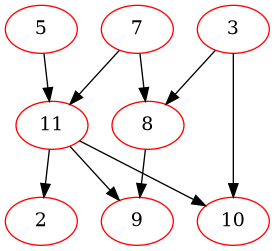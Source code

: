 @startdot
digraph graph01 {
node [color=Red]
5-> {11}
7-> {8, 11}
3-> {8, 10}
11->  {2, 9, 10}
8-> {9}

}
@enddot
